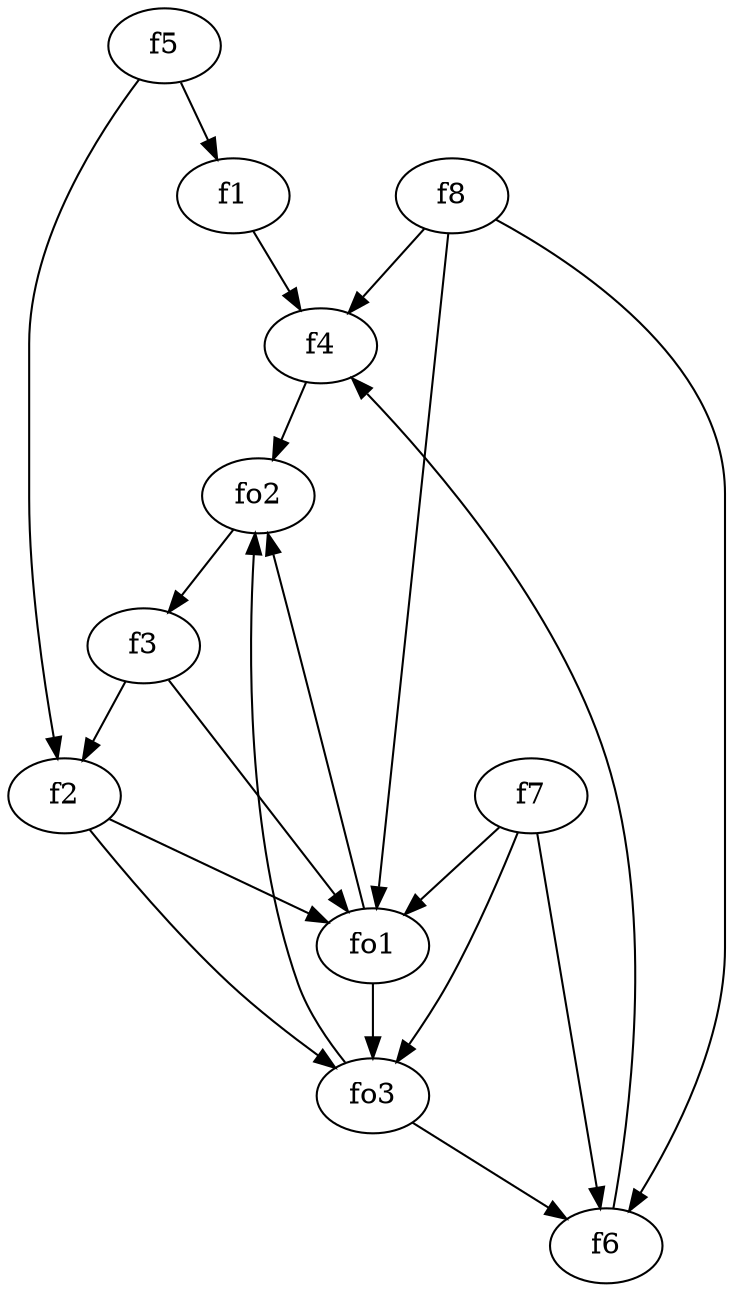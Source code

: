 strict digraph  {
f1;
f2;
f3;
f4;
f5;
f6;
f7;
f8;
fo1;
fo2;
fo3;
f1 -> f4  [weight=2];
f2 -> fo1  [weight=2];
f2 -> fo3  [weight=2];
f3 -> f2  [weight=2];
f3 -> fo1  [weight=2];
f4 -> fo2  [weight=2];
f5 -> f2  [weight=2];
f5 -> f1  [weight=2];
f6 -> f4  [weight=2];
f7 -> fo1  [weight=2];
f7 -> f6  [weight=2];
f7 -> fo3  [weight=2];
f8 -> f6  [weight=2];
f8 -> fo1  [weight=2];
f8 -> f4  [weight=2];
fo1 -> fo2  [weight=2];
fo1 -> fo3  [weight=2];
fo2 -> f3  [weight=2];
fo3 -> f6  [weight=2];
fo3 -> fo2  [weight=2];
}
